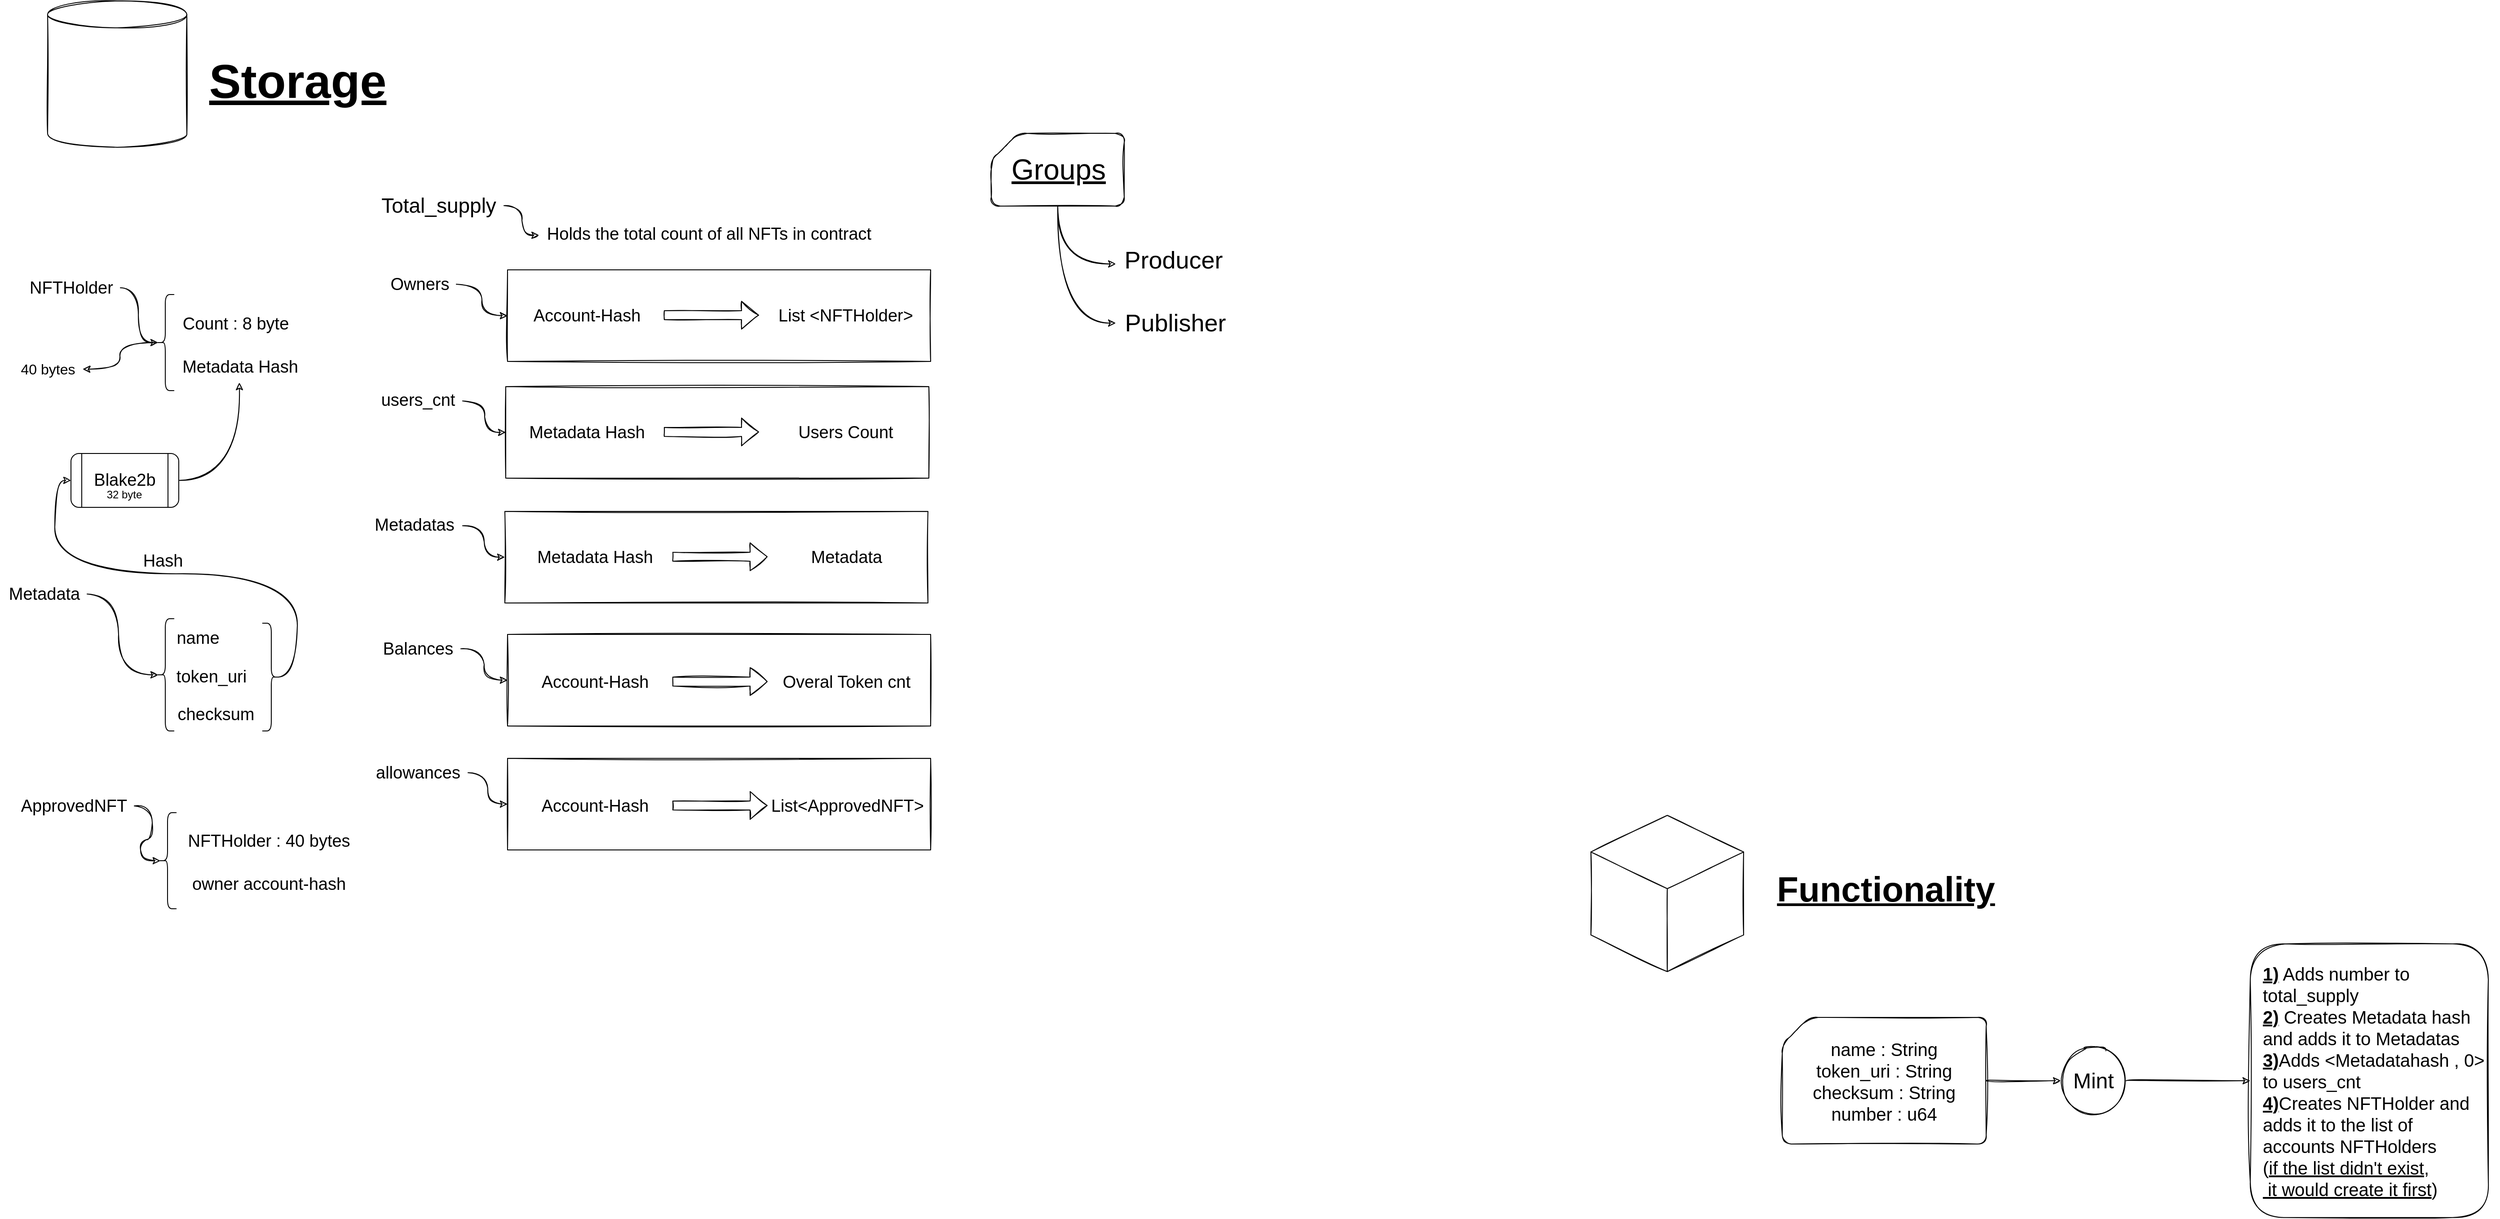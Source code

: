 <mxfile version="20.5.3" type="github">
  <diagram id="slPfWzJpBYyBcs_0Y2tc" name="Page-1">
    <mxGraphModel dx="2073" dy="1287" grid="0" gridSize="10" guides="1" tooltips="1" connect="1" arrows="1" fold="1" page="0" pageScale="1" pageWidth="827" pageHeight="1169" math="0" shadow="0">
      <root>
        <mxCell id="0" />
        <mxCell id="1" parent="0" />
        <mxCell id="fys4buLAGZXGw3ZMUwzv-1" value="" style="shape=cylinder3;whiteSpace=wrap;html=1;boundedLbl=1;backgroundOutline=1;size=15;rounded=1;fillColor=none;fontColor=#ffffff;strokeColor=default;shadow=0;sketch=1;" parent="1" vertex="1">
          <mxGeometry x="-8" y="-107" width="155" height="163" as="geometry" />
        </mxCell>
        <mxCell id="fys4buLAGZXGw3ZMUwzv-2" value="&lt;b style=&quot;font-size: 53px;&quot;&gt;&lt;u style=&quot;font-size: 53px;&quot;&gt;&lt;font style=&quot;font-size: 53px;&quot;&gt;Storage&lt;/font&gt;&lt;/u&gt;&lt;/b&gt;" style="text;html=1;align=center;verticalAlign=middle;resizable=0;points=[];autosize=1;strokeColor=none;fillColor=none;rounded=1;fontSize=53;glass=0;sketch=0;shadow=0;" parent="1" vertex="1">
          <mxGeometry x="162" y="-56" width="215" height="76" as="geometry" />
        </mxCell>
        <mxCell id="FFQsLvCmIjyaZJ9t75WD-35" style="edgeStyle=orthogonalEdgeStyle;curved=1;rounded=1;sketch=1;orthogonalLoop=1;jettySize=auto;html=1;fontSize=19;" edge="1" parent="1" source="fys4buLAGZXGw3ZMUwzv-3">
          <mxGeometry relative="1" as="geometry">
            <mxPoint x="31" y="303" as="targetPoint" />
          </mxGeometry>
        </mxCell>
        <mxCell id="fys4buLAGZXGw3ZMUwzv-3" value="" style="shape=curlyBracket;whiteSpace=wrap;html=1;rounded=1;labelPosition=left;verticalLabelPosition=middle;align=right;verticalAlign=middle;fontSize=38;" parent="1" vertex="1">
          <mxGeometry x="113" y="220" width="20" height="107" as="geometry" />
        </mxCell>
        <mxCell id="FFQsLvCmIjyaZJ9t75WD-10" style="edgeStyle=orthogonalEdgeStyle;curved=1;rounded=1;sketch=1;orthogonalLoop=1;jettySize=auto;html=1;entryX=0.1;entryY=0.5;entryDx=0;entryDy=0;entryPerimeter=0;fontSize=46;" edge="1" parent="1" source="fys4buLAGZXGw3ZMUwzv-8" target="fys4buLAGZXGw3ZMUwzv-3">
          <mxGeometry relative="1" as="geometry" />
        </mxCell>
        <mxCell id="fys4buLAGZXGw3ZMUwzv-8" value="NFTHolder" style="text;html=1;align=center;verticalAlign=middle;resizable=0;points=[];autosize=1;strokeColor=none;fillColor=none;fontSize=19;strokeWidth=1;rounded=1;" parent="1" vertex="1">
          <mxGeometry x="-38" y="195" width="111" height="35" as="geometry" />
        </mxCell>
        <mxCell id="FFQsLvCmIjyaZJ9t75WD-2" value="" style="rounded=0;whiteSpace=wrap;html=1;sketch=1;" vertex="1" parent="1">
          <mxGeometry x="504" y="192.5" width="471" height="102" as="geometry" />
        </mxCell>
        <mxCell id="FFQsLvCmIjyaZJ9t75WD-3" value="Account-Hash" style="text;html=1;align=center;verticalAlign=middle;resizable=0;points=[];autosize=1;strokeColor=none;fillColor=none;fontSize=19;strokeWidth=1;rounded=1;" vertex="1" parent="1">
          <mxGeometry x="523" y="226" width="137" height="35" as="geometry" />
        </mxCell>
        <mxCell id="FFQsLvCmIjyaZJ9t75WD-4" value="" style="shape=flexArrow;endArrow=classic;html=1;rounded=1;curved=1;sketch=1;" edge="1" parent="1">
          <mxGeometry width="50" height="50" relative="1" as="geometry">
            <mxPoint x="678" y="243" as="sourcePoint" />
            <mxPoint x="784" y="243" as="targetPoint" />
          </mxGeometry>
        </mxCell>
        <mxCell id="FFQsLvCmIjyaZJ9t75WD-5" value="List &amp;lt;NFTHolder&amp;gt;" style="text;html=1;align=center;verticalAlign=middle;resizable=0;points=[];autosize=1;strokeColor=none;fillColor=none;fontSize=19;strokeWidth=1;rounded=1;glass=0;shadow=0;sketch=0;" vertex="1" parent="1">
          <mxGeometry x="796" y="226" width="168" height="35" as="geometry" />
        </mxCell>
        <mxCell id="FFQsLvCmIjyaZJ9t75WD-11" style="edgeStyle=orthogonalEdgeStyle;curved=1;rounded=1;sketch=1;orthogonalLoop=1;jettySize=auto;html=1;entryX=0;entryY=0.5;entryDx=0;entryDy=0;fontSize=46;" edge="1" parent="1" source="FFQsLvCmIjyaZJ9t75WD-7" target="FFQsLvCmIjyaZJ9t75WD-2">
          <mxGeometry relative="1" as="geometry" />
        </mxCell>
        <mxCell id="FFQsLvCmIjyaZJ9t75WD-7" value="Owners" style="text;html=1;align=center;verticalAlign=middle;resizable=0;points=[];autosize=1;strokeColor=none;fillColor=none;fontSize=19;strokeWidth=1;rounded=1;" vertex="1" parent="1">
          <mxGeometry x="364" y="191" width="83" height="35" as="geometry" />
        </mxCell>
        <mxCell id="FFQsLvCmIjyaZJ9t75WD-12" value="" style="rounded=0;whiteSpace=wrap;html=1;sketch=1;" vertex="1" parent="1">
          <mxGeometry x="502" y="322.5" width="471" height="102" as="geometry" />
        </mxCell>
        <mxCell id="FFQsLvCmIjyaZJ9t75WD-13" style="edgeStyle=orthogonalEdgeStyle;curved=1;rounded=1;sketch=1;orthogonalLoop=1;jettySize=auto;html=1;entryX=0;entryY=0.5;entryDx=0;entryDy=0;fontSize=46;" edge="1" parent="1" target="FFQsLvCmIjyaZJ9t75WD-12">
          <mxGeometry relative="1" as="geometry">
            <mxPoint x="454" y="338.5" as="sourcePoint" />
          </mxGeometry>
        </mxCell>
        <mxCell id="FFQsLvCmIjyaZJ9t75WD-14" value="users_cnt" style="text;html=1;align=center;verticalAlign=middle;resizable=0;points=[];autosize=1;strokeColor=none;fillColor=none;fontSize=19;strokeWidth=1;rounded=1;" vertex="1" parent="1">
          <mxGeometry x="354" y="320" width="100" height="35" as="geometry" />
        </mxCell>
        <mxCell id="FFQsLvCmIjyaZJ9t75WD-18" style="edgeStyle=orthogonalEdgeStyle;curved=1;rounded=1;sketch=1;orthogonalLoop=1;jettySize=auto;html=1;entryX=0.003;entryY=0.543;entryDx=0;entryDy=0;entryPerimeter=0;fontSize=19;" edge="1" parent="1" source="FFQsLvCmIjyaZJ9t75WD-15" target="FFQsLvCmIjyaZJ9t75WD-17">
          <mxGeometry relative="1" as="geometry" />
        </mxCell>
        <mxCell id="FFQsLvCmIjyaZJ9t75WD-15" value="Total_supply" style="text;html=1;align=center;verticalAlign=middle;resizable=0;points=[];autosize=1;strokeColor=none;fillColor=none;fontSize=23;" vertex="1" parent="1">
          <mxGeometry x="354" y="101" width="146" height="40" as="geometry" />
        </mxCell>
        <mxCell id="FFQsLvCmIjyaZJ9t75WD-17" value="Holds the total count of all NFTs in contract" style="text;html=1;align=center;verticalAlign=middle;resizable=0;points=[];autosize=1;strokeColor=none;fillColor=none;fontSize=19;rounded=1;shadow=0;glass=0;sketch=0;" vertex="1" parent="1">
          <mxGeometry x="538" y="135" width="379" height="35" as="geometry" />
        </mxCell>
        <mxCell id="FFQsLvCmIjyaZJ9t75WD-19" value="" style="rounded=0;whiteSpace=wrap;html=1;sketch=1;" vertex="1" parent="1">
          <mxGeometry x="501" y="461.5" width="471" height="102" as="geometry" />
        </mxCell>
        <mxCell id="FFQsLvCmIjyaZJ9t75WD-20" style="edgeStyle=orthogonalEdgeStyle;curved=1;rounded=1;sketch=1;orthogonalLoop=1;jettySize=auto;html=1;entryX=0;entryY=0.5;entryDx=0;entryDy=0;fontSize=46;" edge="1" parent="1" target="FFQsLvCmIjyaZJ9t75WD-19">
          <mxGeometry relative="1" as="geometry">
            <mxPoint x="454" y="477.5" as="sourcePoint" />
          </mxGeometry>
        </mxCell>
        <mxCell id="FFQsLvCmIjyaZJ9t75WD-21" value="Metadatas" style="text;html=1;align=center;verticalAlign=middle;resizable=0;points=[];autosize=1;strokeColor=none;fillColor=none;fontSize=19;strokeWidth=1;rounded=1;" vertex="1" parent="1">
          <mxGeometry x="346" y="459" width="107" height="35" as="geometry" />
        </mxCell>
        <mxCell id="fys4buLAGZXGw3ZMUwzv-4" value="Count : 8 byte" style="text;html=1;align=center;verticalAlign=middle;resizable=0;points=[];autosize=1;strokeColor=none;fillColor=none;fontSize=19;strokeWidth=1;rounded=1;" parent="1" vertex="1">
          <mxGeometry x="133" y="235" width="136" height="35" as="geometry" />
        </mxCell>
        <mxCell id="FFQsLvCmIjyaZJ9t75WD-22" value="" style="group" vertex="1" connectable="0" parent="1">
          <mxGeometry x="126" y="416" width="125" height="121" as="geometry" />
        </mxCell>
        <mxCell id="fys4buLAGZXGw3ZMUwzv-5" value="name" style="text;html=1;align=center;verticalAlign=middle;resizable=0;points=[];autosize=1;strokeColor=none;fillColor=none;fontSize=19;strokeWidth=1;rounded=1;" parent="FFQsLvCmIjyaZJ9t75WD-22" vertex="1">
          <mxGeometry y="169" width="66" height="35" as="geometry" />
        </mxCell>
        <mxCell id="fys4buLAGZXGw3ZMUwzv-6" value="token_uri" style="text;html=1;align=center;verticalAlign=middle;resizable=0;points=[];autosize=1;strokeColor=none;fillColor=none;fontSize=19;strokeWidth=1;rounded=1;" parent="FFQsLvCmIjyaZJ9t75WD-22" vertex="1">
          <mxGeometry y="212" width="96" height="35" as="geometry" />
        </mxCell>
        <mxCell id="fys4buLAGZXGw3ZMUwzv-7" value="checksum" style="text;html=1;align=center;verticalAlign=middle;resizable=0;points=[];autosize=1;strokeColor=none;fillColor=none;fontSize=19;strokeWidth=1;rounded=1;" parent="FFQsLvCmIjyaZJ9t75WD-22" vertex="1">
          <mxGeometry x="0.5" y="254" width="104" height="35" as="geometry" />
        </mxCell>
        <mxCell id="FFQsLvCmIjyaZJ9t75WD-30" value="" style="shape=curlyBracket;whiteSpace=wrap;html=1;rounded=1;flipH=1;labelPosition=right;verticalLabelPosition=middle;align=left;verticalAlign=middle;shadow=0;glass=0;sketch=0;strokeColor=default;fontSize=19;fillColor=none;gradientColor=default;" vertex="1" parent="FFQsLvCmIjyaZJ9t75WD-22">
          <mxGeometry x="105" y="170" width="20" height="120" as="geometry" />
        </mxCell>
        <mxCell id="FFQsLvCmIjyaZJ9t75WD-34" value="Hash" style="text;html=1;align=center;verticalAlign=middle;resizable=0;points=[];autosize=1;strokeColor=none;fillColor=none;fontSize=19;" vertex="1" parent="FFQsLvCmIjyaZJ9t75WD-22">
          <mxGeometry x="-37" y="83" width="62" height="35" as="geometry" />
        </mxCell>
        <mxCell id="FFQsLvCmIjyaZJ9t75WD-28" style="edgeStyle=orthogonalEdgeStyle;curved=1;rounded=1;sketch=1;orthogonalLoop=1;jettySize=auto;html=1;fontSize=19;entryX=0.1;entryY=0.5;entryDx=0;entryDy=0;entryPerimeter=0;" edge="1" parent="1" source="FFQsLvCmIjyaZJ9t75WD-25" target="FFQsLvCmIjyaZJ9t75WD-26">
          <mxGeometry relative="1" as="geometry">
            <Array as="points">
              <mxPoint x="71" y="554" />
              <mxPoint x="71" y="644" />
            </Array>
          </mxGeometry>
        </mxCell>
        <mxCell id="FFQsLvCmIjyaZJ9t75WD-25" value="Metadata" style="text;html=1;align=center;verticalAlign=middle;resizable=0;points=[];autosize=1;strokeColor=none;fillColor=none;fontSize=19;strokeWidth=1;rounded=1;" vertex="1" parent="1">
          <mxGeometry x="-61" y="536" width="97" height="35" as="geometry" />
        </mxCell>
        <mxCell id="FFQsLvCmIjyaZJ9t75WD-26" value="" style="shape=curlyBracket;whiteSpace=wrap;html=1;rounded=1;labelPosition=left;verticalLabelPosition=middle;align=right;verticalAlign=middle;fontSize=38;" vertex="1" parent="1">
          <mxGeometry x="113" y="581" width="20" height="125" as="geometry" />
        </mxCell>
        <mxCell id="FFQsLvCmIjyaZJ9t75WD-29" value="Metadata Hash" style="text;html=1;align=center;verticalAlign=middle;resizable=0;points=[];autosize=1;strokeColor=none;fillColor=none;fontSize=19;strokeWidth=1;rounded=1;" vertex="1" parent="1">
          <mxGeometry x="132" y="283" width="147" height="35" as="geometry" />
        </mxCell>
        <mxCell id="FFQsLvCmIjyaZJ9t75WD-33" style="edgeStyle=orthogonalEdgeStyle;curved=1;rounded=1;sketch=1;orthogonalLoop=1;jettySize=auto;html=1;exitX=1;exitY=0.5;exitDx=0;exitDy=0;fontSize=19;" edge="1" parent="1" source="FFQsLvCmIjyaZJ9t75WD-31" target="FFQsLvCmIjyaZJ9t75WD-29">
          <mxGeometry relative="1" as="geometry" />
        </mxCell>
        <mxCell id="FFQsLvCmIjyaZJ9t75WD-59" value="32 byte" style="edgeLabel;html=1;align=center;verticalAlign=middle;resizable=0;points=[];fontSize=12;" vertex="1" connectable="0" parent="FFQsLvCmIjyaZJ9t75WD-33">
          <mxGeometry x="0.128" y="10" relative="1" as="geometry">
            <mxPoint x="-119" y="48" as="offset" />
          </mxGeometry>
        </mxCell>
        <mxCell id="FFQsLvCmIjyaZJ9t75WD-31" value="Blake2b" style="shape=process;whiteSpace=wrap;html=1;backgroundOutline=1;rounded=1;shadow=0;glass=0;sketch=0;strokeColor=default;fontSize=19;fillColor=none;gradientColor=default;" vertex="1" parent="1">
          <mxGeometry x="18" y="397" width="120" height="60" as="geometry" />
        </mxCell>
        <mxCell id="FFQsLvCmIjyaZJ9t75WD-32" style="edgeStyle=orthogonalEdgeStyle;curved=1;rounded=1;sketch=1;orthogonalLoop=1;jettySize=auto;html=1;exitX=0.1;exitY=0.5;exitDx=0;exitDy=0;exitPerimeter=0;entryX=0;entryY=0.5;entryDx=0;entryDy=0;fontSize=19;" edge="1" parent="1" source="FFQsLvCmIjyaZJ9t75WD-30" target="FFQsLvCmIjyaZJ9t75WD-31">
          <mxGeometry relative="1" as="geometry">
            <Array as="points">
              <mxPoint x="270" y="646" />
              <mxPoint x="270" y="531" />
              <mxPoint y="531" />
              <mxPoint y="427" />
            </Array>
          </mxGeometry>
        </mxCell>
        <mxCell id="FFQsLvCmIjyaZJ9t75WD-36" value="40 bytes" style="text;html=1;align=center;verticalAlign=middle;resizable=0;points=[];autosize=1;fontSize=16;" vertex="1" parent="1">
          <mxGeometry x="-47" y="287" width="78" height="31" as="geometry" />
        </mxCell>
        <mxCell id="FFQsLvCmIjyaZJ9t75WD-37" value="Metadata Hash" style="text;html=1;align=center;verticalAlign=middle;resizable=0;points=[];autosize=1;strokeColor=none;fillColor=none;fontSize=19;strokeWidth=1;rounded=1;" vertex="1" parent="1">
          <mxGeometry x="518" y="356" width="147" height="35" as="geometry" />
        </mxCell>
        <mxCell id="FFQsLvCmIjyaZJ9t75WD-38" value="" style="shape=flexArrow;endArrow=classic;html=1;rounded=1;curved=1;sketch=1;" edge="1" parent="1">
          <mxGeometry width="50" height="50" relative="1" as="geometry">
            <mxPoint x="678" y="373" as="sourcePoint" />
            <mxPoint x="784" y="373" as="targetPoint" />
          </mxGeometry>
        </mxCell>
        <mxCell id="FFQsLvCmIjyaZJ9t75WD-39" value="Users Count" style="text;html=1;align=center;verticalAlign=middle;resizable=0;points=[];autosize=1;strokeColor=none;fillColor=none;fontSize=19;strokeWidth=1;rounded=1;glass=0;shadow=0;sketch=0;" vertex="1" parent="1">
          <mxGeometry x="818" y="356" width="124" height="35" as="geometry" />
        </mxCell>
        <mxCell id="FFQsLvCmIjyaZJ9t75WD-40" value="Metadata Hash" style="text;html=1;align=center;verticalAlign=middle;resizable=0;points=[];autosize=1;strokeColor=none;fillColor=none;fontSize=19;strokeWidth=1;rounded=1;" vertex="1" parent="1">
          <mxGeometry x="527.5" y="495" width="147" height="35" as="geometry" />
        </mxCell>
        <mxCell id="FFQsLvCmIjyaZJ9t75WD-41" value="" style="shape=flexArrow;endArrow=classic;html=1;rounded=1;curved=1;sketch=1;" edge="1" parent="1">
          <mxGeometry width="50" height="50" relative="1" as="geometry">
            <mxPoint x="687.5" y="512" as="sourcePoint" />
            <mxPoint x="793.5" y="512" as="targetPoint" />
          </mxGeometry>
        </mxCell>
        <mxCell id="FFQsLvCmIjyaZJ9t75WD-42" value="Metadata" style="text;html=1;align=center;verticalAlign=middle;resizable=0;points=[];autosize=1;strokeColor=none;fillColor=none;fontSize=19;strokeWidth=1;rounded=1;glass=0;shadow=0;sketch=0;" vertex="1" parent="1">
          <mxGeometry x="832" y="495" width="97" height="35" as="geometry" />
        </mxCell>
        <mxCell id="FFQsLvCmIjyaZJ9t75WD-48" value="" style="rounded=0;whiteSpace=wrap;html=1;sketch=1;" vertex="1" parent="1">
          <mxGeometry x="504" y="598.5" width="471" height="102" as="geometry" />
        </mxCell>
        <mxCell id="FFQsLvCmIjyaZJ9t75WD-49" style="edgeStyle=orthogonalEdgeStyle;curved=1;rounded=1;sketch=1;orthogonalLoop=1;jettySize=auto;html=1;entryX=0;entryY=0.5;entryDx=0;entryDy=0;fontSize=46;" edge="1" parent="1" source="FFQsLvCmIjyaZJ9t75WD-50" target="FFQsLvCmIjyaZJ9t75WD-48">
          <mxGeometry relative="1" as="geometry" />
        </mxCell>
        <mxCell id="FFQsLvCmIjyaZJ9t75WD-50" value="Balances" style="text;html=1;align=center;verticalAlign=middle;resizable=0;points=[];autosize=1;strokeColor=none;fillColor=none;fontSize=19;strokeWidth=1;rounded=1;" vertex="1" parent="1">
          <mxGeometry x="356" y="597" width="96" height="35" as="geometry" />
        </mxCell>
        <mxCell id="FFQsLvCmIjyaZJ9t75WD-56" value="Account-Hash" style="text;html=1;align=center;verticalAlign=middle;resizable=0;points=[];autosize=1;strokeColor=none;fillColor=none;fontSize=19;strokeWidth=1;rounded=1;" vertex="1" parent="1">
          <mxGeometry x="532.5" y="634" width="137" height="35" as="geometry" />
        </mxCell>
        <mxCell id="FFQsLvCmIjyaZJ9t75WD-57" value="" style="shape=flexArrow;endArrow=classic;html=1;rounded=1;curved=1;sketch=1;" edge="1" parent="1">
          <mxGeometry width="50" height="50" relative="1" as="geometry">
            <mxPoint x="687.5" y="651" as="sourcePoint" />
            <mxPoint x="793.5" y="651" as="targetPoint" />
          </mxGeometry>
        </mxCell>
        <mxCell id="FFQsLvCmIjyaZJ9t75WD-58" value="Overal Token cnt" style="text;html=1;align=center;verticalAlign=middle;resizable=0;points=[];autosize=1;strokeColor=none;fillColor=none;fontSize=19;strokeWidth=1;rounded=1;glass=0;shadow=0;sketch=0;" vertex="1" parent="1">
          <mxGeometry x="801" y="634" width="160" height="35" as="geometry" />
        </mxCell>
        <mxCell id="FFQsLvCmIjyaZJ9t75WD-60" value="Groups" style="text;html=1;align=center;verticalAlign=middle;resizable=0;points=[];autosize=1;strokeColor=none;fillColor=none;fontSize=32;fontStyle=4" vertex="1" parent="1">
          <mxGeometry x="1055" y="56" width="123" height="50" as="geometry" />
        </mxCell>
        <mxCell id="FFQsLvCmIjyaZJ9t75WD-61" value="Producer" style="text;html=1;align=center;verticalAlign=middle;resizable=0;points=[];autosize=1;strokeColor=none;fillColor=none;fontSize=27;" vertex="1" parent="1">
          <mxGeometry x="1181" y="159.5" width="128" height="44" as="geometry" />
        </mxCell>
        <mxCell id="FFQsLvCmIjyaZJ9t75WD-62" value="Publisher" style="text;html=1;align=center;verticalAlign=middle;resizable=0;points=[];autosize=1;strokeColor=none;fillColor=none;fontSize=27;" vertex="1" parent="1">
          <mxGeometry x="1181" y="230" width="131" height="44" as="geometry" />
        </mxCell>
        <mxCell id="FFQsLvCmIjyaZJ9t75WD-71" style="edgeStyle=orthogonalEdgeStyle;curved=1;rounded=1;sketch=1;orthogonalLoop=1;jettySize=auto;html=1;entryX=0.001;entryY=0.601;entryDx=0;entryDy=0;entryPerimeter=0;fontSize=27;" edge="1" parent="1" source="FFQsLvCmIjyaZJ9t75WD-64" target="FFQsLvCmIjyaZJ9t75WD-61">
          <mxGeometry relative="1" as="geometry" />
        </mxCell>
        <mxCell id="FFQsLvCmIjyaZJ9t75WD-72" style="edgeStyle=orthogonalEdgeStyle;curved=1;rounded=1;sketch=1;orthogonalLoop=1;jettySize=auto;html=1;entryX=0.001;entryY=0.496;entryDx=0;entryDy=0;entryPerimeter=0;fontSize=27;" edge="1" parent="1" source="FFQsLvCmIjyaZJ9t75WD-64" target="FFQsLvCmIjyaZJ9t75WD-62">
          <mxGeometry relative="1" as="geometry" />
        </mxCell>
        <mxCell id="FFQsLvCmIjyaZJ9t75WD-64" value="" style="shape=card;whiteSpace=wrap;html=1;rounded=1;shadow=0;glass=0;sketch=1;strokeColor=default;fontSize=27;fillColor=none;gradientColor=default;" vertex="1" parent="1">
          <mxGeometry x="1042.5" y="40.5" width="148" height="81" as="geometry" />
        </mxCell>
        <mxCell id="FFQsLvCmIjyaZJ9t75WD-73" value="" style="html=1;whiteSpace=wrap;shape=isoCube2;backgroundOutline=1;isoAngle=15;rounded=1;shadow=0;glass=0;sketch=1;strokeColor=default;fontSize=27;fillColor=none;gradientColor=default;" vertex="1" parent="1">
          <mxGeometry x="1710" y="800" width="170" height="174" as="geometry" />
        </mxCell>
        <mxCell id="FFQsLvCmIjyaZJ9t75WD-74" value="Functionality" style="text;html=1;align=center;verticalAlign=middle;resizable=0;points=[];autosize=1;strokeColor=none;fillColor=none;fontSize=39;fontStyle=5" vertex="1" parent="1">
          <mxGeometry x="1907" y="853" width="261" height="59" as="geometry" />
        </mxCell>
        <mxCell id="FFQsLvCmIjyaZJ9t75WD-81" style="edgeStyle=orthogonalEdgeStyle;curved=1;rounded=1;sketch=1;orthogonalLoop=1;jettySize=auto;html=1;entryX=0;entryY=0.5;entryDx=0;entryDy=0;fontSize=20;" edge="1" parent="1" source="FFQsLvCmIjyaZJ9t75WD-75" target="FFQsLvCmIjyaZJ9t75WD-80">
          <mxGeometry relative="1" as="geometry" />
        </mxCell>
        <mxCell id="FFQsLvCmIjyaZJ9t75WD-75" value="Mint" style="ellipse;whiteSpace=wrap;html=1;aspect=fixed;rounded=1;shadow=0;glass=0;sketch=1;strokeColor=default;fontSize=24;fillColor=none;gradientColor=default;" vertex="1" parent="1">
          <mxGeometry x="2233" y="1059" width="73" height="73" as="geometry" />
        </mxCell>
        <mxCell id="FFQsLvCmIjyaZJ9t75WD-78" style="edgeStyle=orthogonalEdgeStyle;curved=1;rounded=1;sketch=1;orthogonalLoop=1;jettySize=auto;html=1;entryX=0;entryY=0.5;entryDx=0;entryDy=0;fontSize=20;" edge="1" parent="1" source="FFQsLvCmIjyaZJ9t75WD-77" target="FFQsLvCmIjyaZJ9t75WD-75">
          <mxGeometry relative="1" as="geometry" />
        </mxCell>
        <mxCell id="FFQsLvCmIjyaZJ9t75WD-77" value="name : String&lt;br style=&quot;font-size: 20px;&quot;&gt;token_uri : String&lt;br style=&quot;font-size: 20px;&quot;&gt;checksum : String&lt;br style=&quot;font-size: 20px;&quot;&gt;number : u64" style="shape=card;whiteSpace=wrap;html=1;rounded=1;shadow=0;glass=0;sketch=1;strokeColor=default;fontSize=20;fillColor=none;gradientColor=default;" vertex="1" parent="1">
          <mxGeometry x="1923" y="1025" width="227" height="141" as="geometry" />
        </mxCell>
        <mxCell id="FFQsLvCmIjyaZJ9t75WD-80" value="&lt;div style=&quot;text-align: center;&quot;&gt;&lt;br&gt;&lt;/div&gt;" style="rounded=1;whiteSpace=wrap;html=1;shadow=0;glass=0;sketch=1;strokeColor=default;fontSize=20;fillColor=none;gradientColor=default;align=left;" vertex="1" parent="1">
          <mxGeometry x="2444" y="943.13" width="265" height="304.75" as="geometry" />
        </mxCell>
        <mxCell id="FFQsLvCmIjyaZJ9t75WD-82" value="&lt;b&gt;&lt;u&gt;1)&lt;/u&gt;&lt;/b&gt; Adds number to &lt;br&gt;total_supply&lt;br&gt;&lt;b&gt;&lt;u&gt;2)&lt;/u&gt;&lt;/b&gt; Creates Metadata hash &lt;br&gt;and adds it to Metadatas&lt;br&gt;&lt;b&gt;&lt;u&gt;3)&lt;/u&gt;&lt;/b&gt;Adds &amp;lt;Metadatahash , 0&amp;gt;&lt;br&gt;to users_cnt&lt;br&gt;&lt;b&gt;&lt;u&gt;4)&lt;/u&gt;&lt;/b&gt;Creates NFTHolder and &lt;br&gt;adds it to the list of &lt;br&gt;accounts NFTHolders&lt;br&gt;(&lt;u&gt;if the list didn&#39;t exist,&lt;br&gt;&amp;nbsp;it would create it first&lt;/u&gt;)" style="text;align=left;verticalAlign=middle;resizable=0;points=[];autosize=1;strokeColor=none;fillColor=none;fontSize=20;labelPosition=center;verticalLabelPosition=middle;html=1;" vertex="1" parent="1">
          <mxGeometry x="2456" y="957.5" width="265" height="276" as="geometry" />
        </mxCell>
        <mxCell id="FFQsLvCmIjyaZJ9t75WD-84" value="" style="rounded=0;whiteSpace=wrap;html=1;sketch=1;" vertex="1" parent="1">
          <mxGeometry x="504" y="736.5" width="471" height="102" as="geometry" />
        </mxCell>
        <mxCell id="FFQsLvCmIjyaZJ9t75WD-85" style="edgeStyle=orthogonalEdgeStyle;curved=1;rounded=1;sketch=1;orthogonalLoop=1;jettySize=auto;html=1;entryX=0;entryY=0.5;entryDx=0;entryDy=0;fontSize=46;" edge="1" parent="1" source="FFQsLvCmIjyaZJ9t75WD-86" target="FFQsLvCmIjyaZJ9t75WD-84">
          <mxGeometry relative="1" as="geometry" />
        </mxCell>
        <mxCell id="FFQsLvCmIjyaZJ9t75WD-86" value="allowances" style="text;html=1;align=center;verticalAlign=middle;resizable=0;points=[];autosize=1;strokeColor=none;fillColor=none;fontSize=19;strokeWidth=1;rounded=1;" vertex="1" parent="1">
          <mxGeometry x="348" y="735" width="112" height="35" as="geometry" />
        </mxCell>
        <mxCell id="FFQsLvCmIjyaZJ9t75WD-87" value="Account-Hash" style="text;html=1;align=center;verticalAlign=middle;resizable=0;points=[];autosize=1;strokeColor=none;fillColor=none;fontSize=19;strokeWidth=1;rounded=1;" vertex="1" parent="1">
          <mxGeometry x="532.5" y="772" width="137" height="35" as="geometry" />
        </mxCell>
        <mxCell id="FFQsLvCmIjyaZJ9t75WD-88" value="" style="shape=flexArrow;endArrow=classic;html=1;rounded=1;curved=1;sketch=1;" edge="1" parent="1">
          <mxGeometry width="50" height="50" relative="1" as="geometry">
            <mxPoint x="687.5" y="789" as="sourcePoint" />
            <mxPoint x="793.5" y="789" as="targetPoint" />
          </mxGeometry>
        </mxCell>
        <mxCell id="FFQsLvCmIjyaZJ9t75WD-89" value="List&amp;lt;ApprovedNFT&amp;gt;" style="text;html=1;align=center;verticalAlign=middle;resizable=0;points=[];autosize=1;strokeColor=none;fillColor=none;fontSize=19;strokeWidth=1;rounded=1;glass=0;shadow=0;sketch=0;" vertex="1" parent="1">
          <mxGeometry x="788" y="772" width="188" height="35" as="geometry" />
        </mxCell>
        <mxCell id="FFQsLvCmIjyaZJ9t75WD-90" value="" style="shape=curlyBracket;whiteSpace=wrap;html=1;rounded=1;labelPosition=left;verticalLabelPosition=middle;align=right;verticalAlign=middle;fontSize=38;" vertex="1" parent="1">
          <mxGeometry x="115.5" y="797" width="20" height="107" as="geometry" />
        </mxCell>
        <mxCell id="FFQsLvCmIjyaZJ9t75WD-91" style="edgeStyle=orthogonalEdgeStyle;curved=1;rounded=1;sketch=1;orthogonalLoop=1;jettySize=auto;html=1;entryX=0.1;entryY=0.5;entryDx=0;entryDy=0;entryPerimeter=0;fontSize=46;" edge="1" parent="1" source="FFQsLvCmIjyaZJ9t75WD-92" target="FFQsLvCmIjyaZJ9t75WD-90">
          <mxGeometry relative="1" as="geometry" />
        </mxCell>
        <mxCell id="FFQsLvCmIjyaZJ9t75WD-92" value="ApprovedNFT" style="text;html=1;align=center;verticalAlign=middle;resizable=0;points=[];autosize=1;strokeColor=none;fillColor=none;fontSize=19;strokeWidth=1;rounded=1;" vertex="1" parent="1">
          <mxGeometry x="-47.5" y="772" width="136" height="35" as="geometry" />
        </mxCell>
        <mxCell id="FFQsLvCmIjyaZJ9t75WD-93" value="NFTHolder : 40 bytes" style="text;html=1;align=center;verticalAlign=middle;resizable=0;points=[];autosize=1;strokeColor=none;fillColor=none;fontSize=19;strokeWidth=1;rounded=1;" vertex="1" parent="1">
          <mxGeometry x="138" y="811" width="199" height="35" as="geometry" />
        </mxCell>
        <mxCell id="FFQsLvCmIjyaZJ9t75WD-94" value="owner account-hash" style="text;html=1;align=center;verticalAlign=middle;resizable=0;points=[];autosize=1;strokeColor=none;fillColor=none;fontSize=19;strokeWidth=1;rounded=1;" vertex="1" parent="1">
          <mxGeometry x="143" y="859" width="189" height="35" as="geometry" />
        </mxCell>
      </root>
    </mxGraphModel>
  </diagram>
</mxfile>
